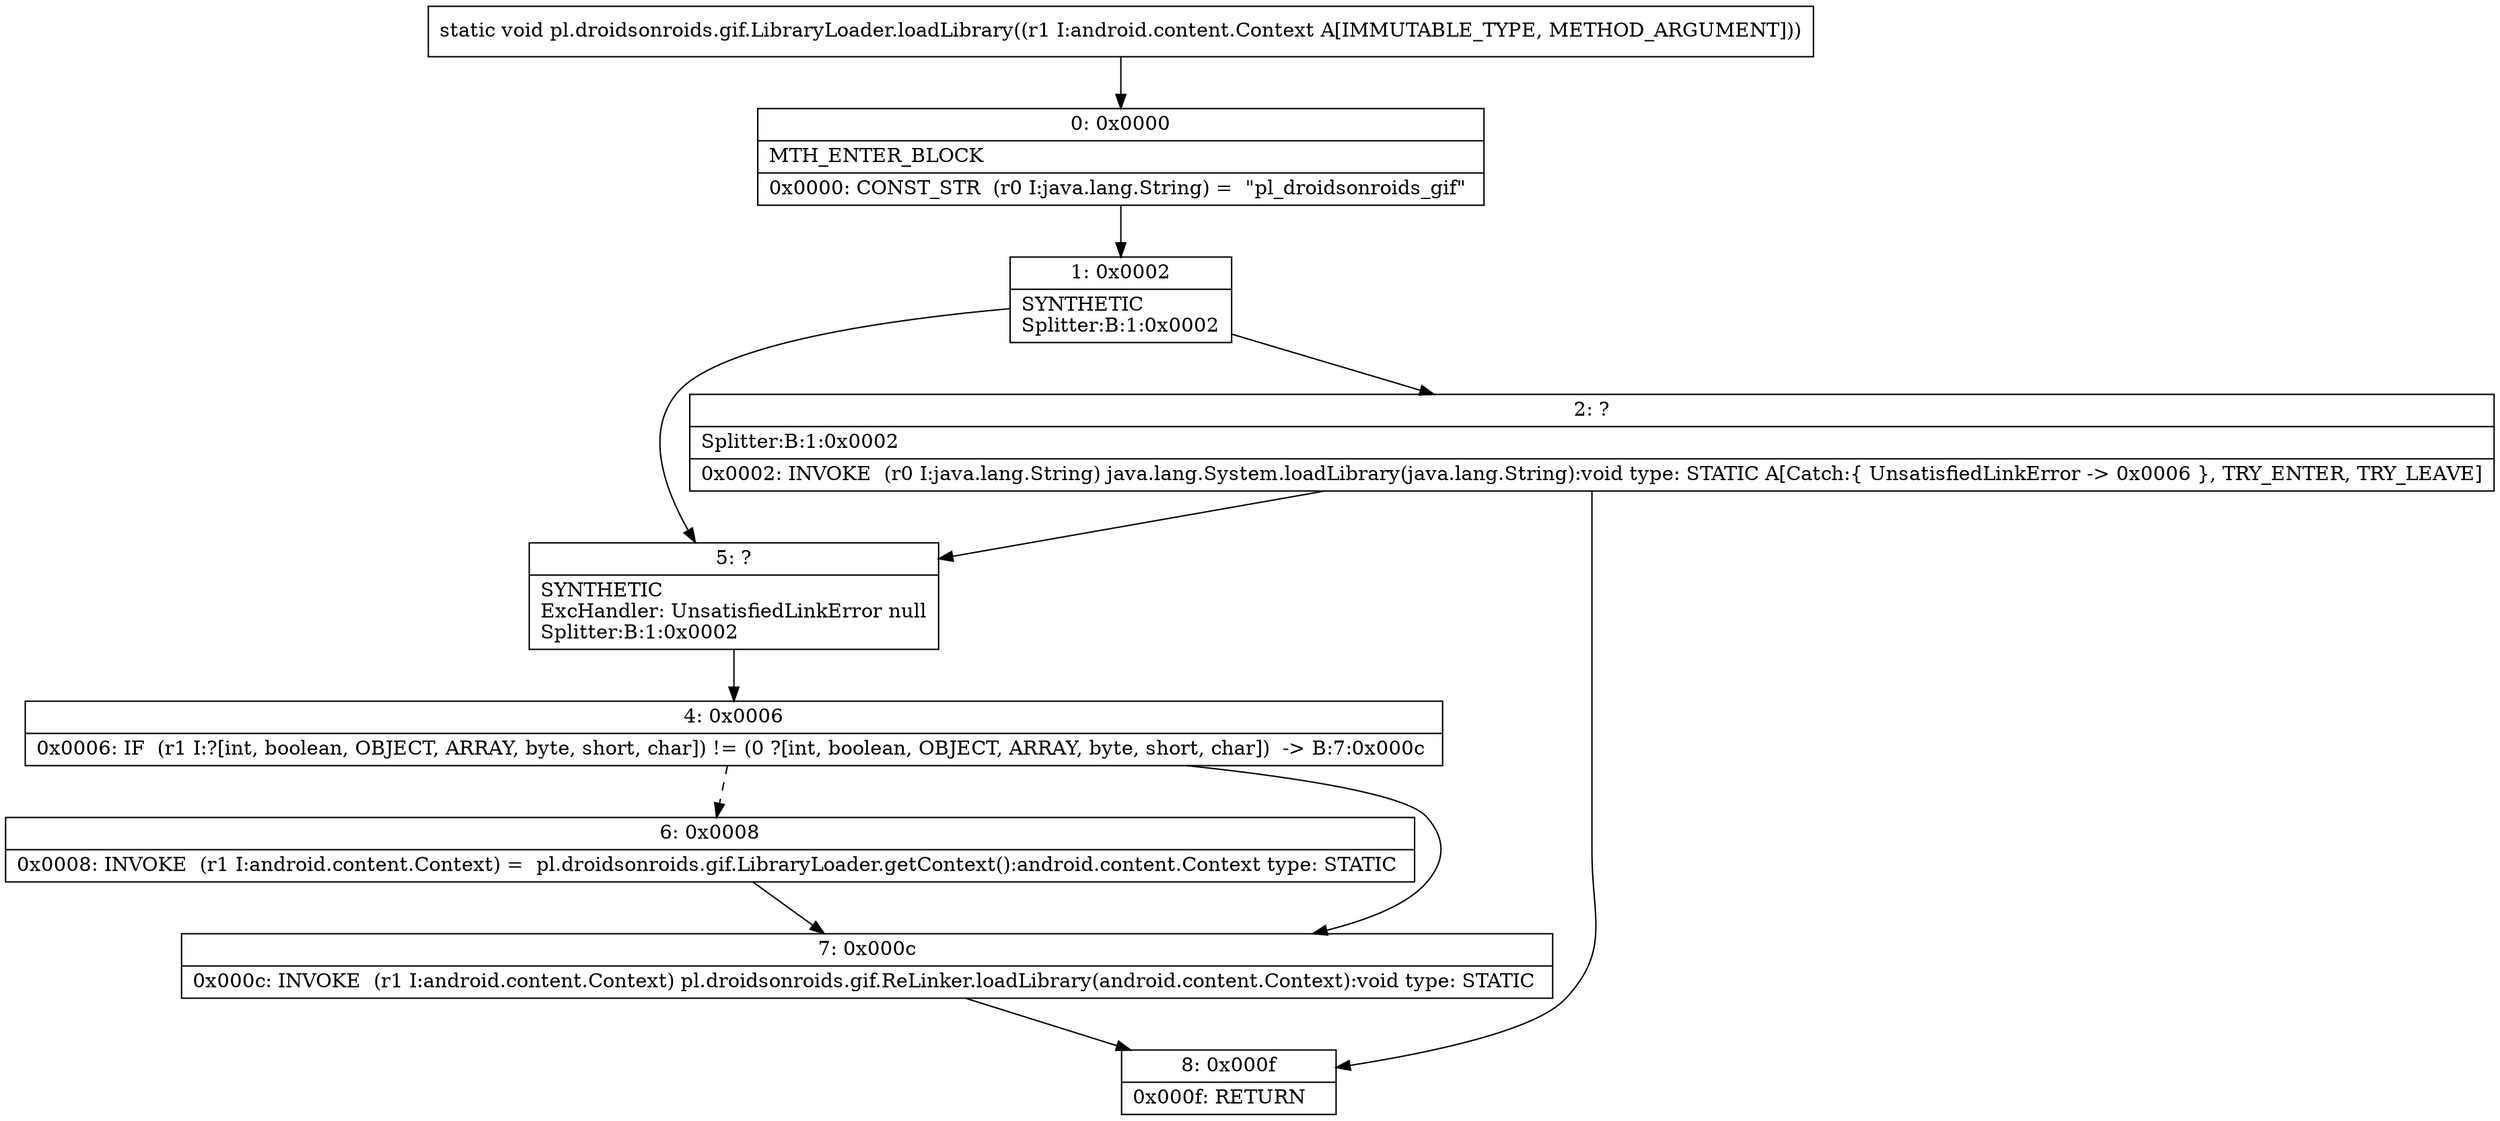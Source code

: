 digraph "CFG forpl.droidsonroids.gif.LibraryLoader.loadLibrary(Landroid\/content\/Context;)V" {
Node_0 [shape=record,label="{0\:\ 0x0000|MTH_ENTER_BLOCK\l|0x0000: CONST_STR  (r0 I:java.lang.String) =  \"pl_droidsonroids_gif\" \l}"];
Node_1 [shape=record,label="{1\:\ 0x0002|SYNTHETIC\lSplitter:B:1:0x0002\l}"];
Node_2 [shape=record,label="{2\:\ ?|Splitter:B:1:0x0002\l|0x0002: INVOKE  (r0 I:java.lang.String) java.lang.System.loadLibrary(java.lang.String):void type: STATIC A[Catch:\{ UnsatisfiedLinkError \-\> 0x0006 \}, TRY_ENTER, TRY_LEAVE]\l}"];
Node_4 [shape=record,label="{4\:\ 0x0006|0x0006: IF  (r1 I:?[int, boolean, OBJECT, ARRAY, byte, short, char]) != (0 ?[int, boolean, OBJECT, ARRAY, byte, short, char])  \-\> B:7:0x000c \l}"];
Node_5 [shape=record,label="{5\:\ ?|SYNTHETIC\lExcHandler: UnsatisfiedLinkError null\lSplitter:B:1:0x0002\l}"];
Node_6 [shape=record,label="{6\:\ 0x0008|0x0008: INVOKE  (r1 I:android.content.Context) =  pl.droidsonroids.gif.LibraryLoader.getContext():android.content.Context type: STATIC \l}"];
Node_7 [shape=record,label="{7\:\ 0x000c|0x000c: INVOKE  (r1 I:android.content.Context) pl.droidsonroids.gif.ReLinker.loadLibrary(android.content.Context):void type: STATIC \l}"];
Node_8 [shape=record,label="{8\:\ 0x000f|0x000f: RETURN   \l}"];
MethodNode[shape=record,label="{static void pl.droidsonroids.gif.LibraryLoader.loadLibrary((r1 I:android.content.Context A[IMMUTABLE_TYPE, METHOD_ARGUMENT])) }"];
MethodNode -> Node_0;
Node_0 -> Node_1;
Node_1 -> Node_2;
Node_1 -> Node_5;
Node_2 -> Node_5;
Node_2 -> Node_8;
Node_4 -> Node_6[style=dashed];
Node_4 -> Node_7;
Node_5 -> Node_4;
Node_6 -> Node_7;
Node_7 -> Node_8;
}

